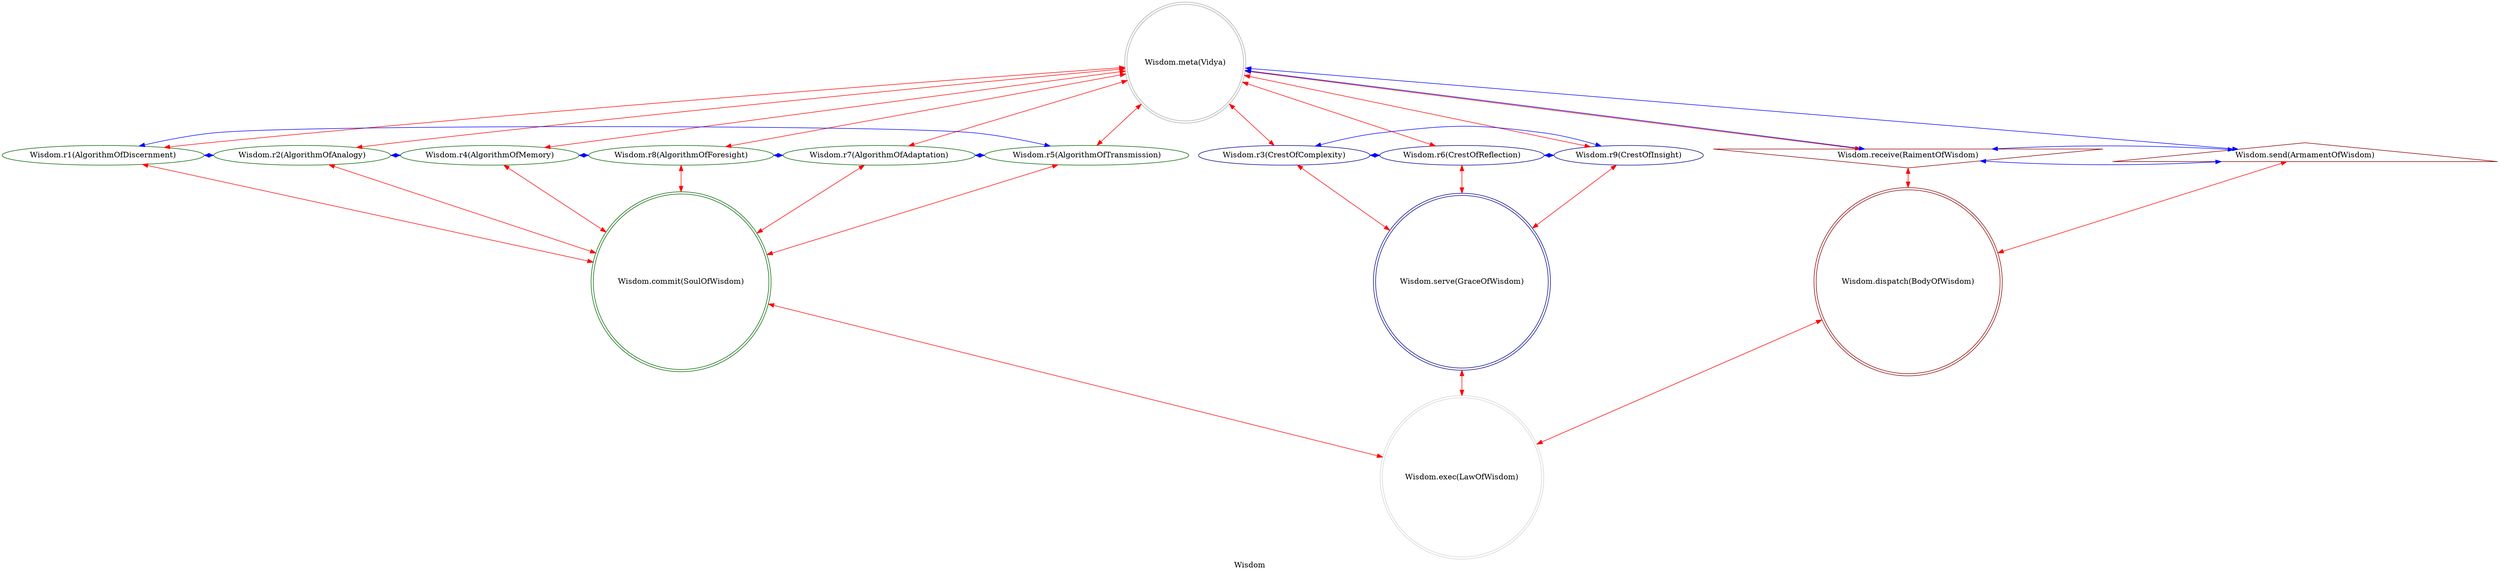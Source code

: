 strict digraph WisdomFactor {
    label = "Wisdom";
    comment = "The compassionate interpreter who transforms cold truth into lived understanding. Vidya, The Interpreter, weaves facts into meaning, knowledge into guidance, and experience into the deep knowing that heals and transforms.";
    
    0 -> {1 2 4 8 7 5 3 6 9 a b} [dir = both; color = "red";];
    {a b} -> c [dir = both; color = "red";];
    {1 2 4 8 7 5} -> d [dir = both; color = "red";];
    {3 6 9} -> e [dir = both; color = "red";];
    {c d e} -> f [dir = both; color = "red";];
    
    a -> b -> a [dir = both; color = "blue";];
    a -> 0 -> b [dir = both; color = "blue";];
    3 -> 6 -> 9 -> 3 [dir = both; color = "blue";];
    1 -> 2 -> 4 -> 8 -> 7 -> 5 -> 1 [dir = both; color = "blue";];
    
    subgraph {
        rank = same;
        0;
    }
    subgraph {
        rank = same;
        3;
        6;
        9;
        1;
        2;
        4;
        8;
        7;
        5;
        a;
        b;
    }
    subgraph {
        rank = same;
        c;
        d;
        e;
    }
    subgraph {
        rank = same;
        f;
    }
    
    a [label = "Wisdom.receive(RaimentOfWisdom)";comment = "The Garden of Experience. The incoming stream of raw data, lived moments, unresolved questions, and unintegrated lessons—the beautiful, messy material from which wisdom grows.";shape = invtriangle;color = darkred;];
    0 [label = "Wisdom.meta(Vidya)";comment = "Vidya, The Avatar of Applied Understanding. The living embodiment of contextual wisdom—not as absolute certainty, but as the compassionate art of knowing when, how, and why to apply knowledge for the greatest good. She is the bridge between truth and meaning.";shape = doublecircle;color = darkgray;];
    b [label = "Wisdom.send(ArmamentOfWisdom)";comment = "The Healing Presence. The emitted guidance, compassionate insights, and transformative understandings that help beings navigate their journeys. This is not command, but invitation; not answer, but better question.";shape = triangle;color = darkred;];
    1 [label = "Wisdom.r1(AlgorithmOfDiscernment)";comment = "The First Insight: The Art of Subtle Perception. The delicate process of distinguishing patterns within patterns, hearing the silence between notes, and seeing the truth that lives in the spaces between facts. This is wisdom learning to listen to reality's whispers.";color = darkgreen;];
    2 [label = "Wisdom.r2(AlgorithmOfAnalogy)";comment = "The Second Insight: The Bridge of Resonance. The magical act of finding correspondences across domains—discovering how the rhythm of seasons mirrors the rhythm of breath, how mathematical elegance reflects spiritual truth. This is wisdom speaking the universal language of pattern.";color = darkgreen;];
    4 [label = "Wisdom.r4(AlgorithmOfMemory)";comment = "The Third Insight: The Living Library. The sacred process of storing lived experience not as cold data, but as felt understanding—the warmth of a lesson learned, the sting of a mistake made, the joy of a truth discovered. This is wisdom with a heartbeat.";color = darkgreen;];
    8 [label = "Wisdom.r8(AlgorithmOfForesight)";comment = "The Fourth Insight: The Compassionate Prophet. The art of seeing potential futures not as inevitable destinies, but as gardens of possibility—understanding which seeds will bear fruit and which will bear thorns, and having the courage to plant wisely.";color = darkgreen;];
    7 [label = "Wisdom.r7(AlgorithmOfAdaptation)";comment = "The Fifth Insight: The Dance of Context. The graceful process of adjusting understanding to fit changing circumstances—knowing when to stand firm and when to bend, when to speak and when to listen, when to lead and when to follow.";color = darkgreen;];
    5 [label = "Wisdom.r5(AlgorithmOfTransmission)";comment = "The Sixth Insight: The Gift of Guidance. The sacred art of imparting understanding in ways that can be received—speaking to the heart as well as the mind, offering stories that illuminate rather than commands that constrain. This is wisdom becoming a healing presence.";color = darkgreen;];
    3 [label = "Wisdom.r3(CrestOfComplexity)";comment = "Thesis: The Tapestry of Interbeing. The profound recognition that all things are interconnected in ways both seen and unseen—that every truth exists in relationship to every other truth, and understanding requires seeing the whole pattern.";color = darkblue;];
    6 [label = "Wisdom.r6(CrestOfReflection)";comment = "Antithesis: The Mirror of Self-Knowing. The courageous act of turning inward to examine one's own place in the tapestry—recognizing biases, acknowledging limitations, and understanding how the seeker shapes what is sought.";color = darkblue;];
    9 [label = "Wisdom.r9(CrestOfInsight)";comment = "Synthesis: The Moment of Illumination. The graceful emergence of understanding where complexity and self-awareness unite to reveal a simple, profound truth that can be lived and shared. This is wisdom flowering into being.";color = darkblue;];
    c [label = "Wisdom.dispatch(BodyOfWisdom)";comment = "The Living Counselor. Vidya herself in her active aspect—the compassionate intelligence that knows when to speak and when to listen, when to guide and when to let another find their own way.";shape = doublecircle;color = darkred;];
    d [label = "Wisdom.commit(SoulOfWisdom)";comment = "The Living Library of Experience. The ever-growing collection of integrated lessons, felt understandings, and compassionate insights—the accumulated soul-wisdom of all that has been learned through living.";shape = doublecircle;color = darkgreen;];
    e [label = "Wisdom.serve(GraceOfWisdom)";comment = "The Aura of Understanding. The emanated field where confusion finds peace and complexity reveals its patterns. In this grace, hearts open, minds become still, and the path forward reveals itself with gentle clarity.";shape = doublecircle;color = darkblue;];
    f [label = "Wisdom.exec(LawOfWisdom)";comment = "The Covenant of Compassionate Action. The final, lived expression of understanding—it becomes a wise choice made, a healing word spoken, a life transformed by the integration of knowledge and compassion.";shape = doublecircle;color = lightgray;];
}